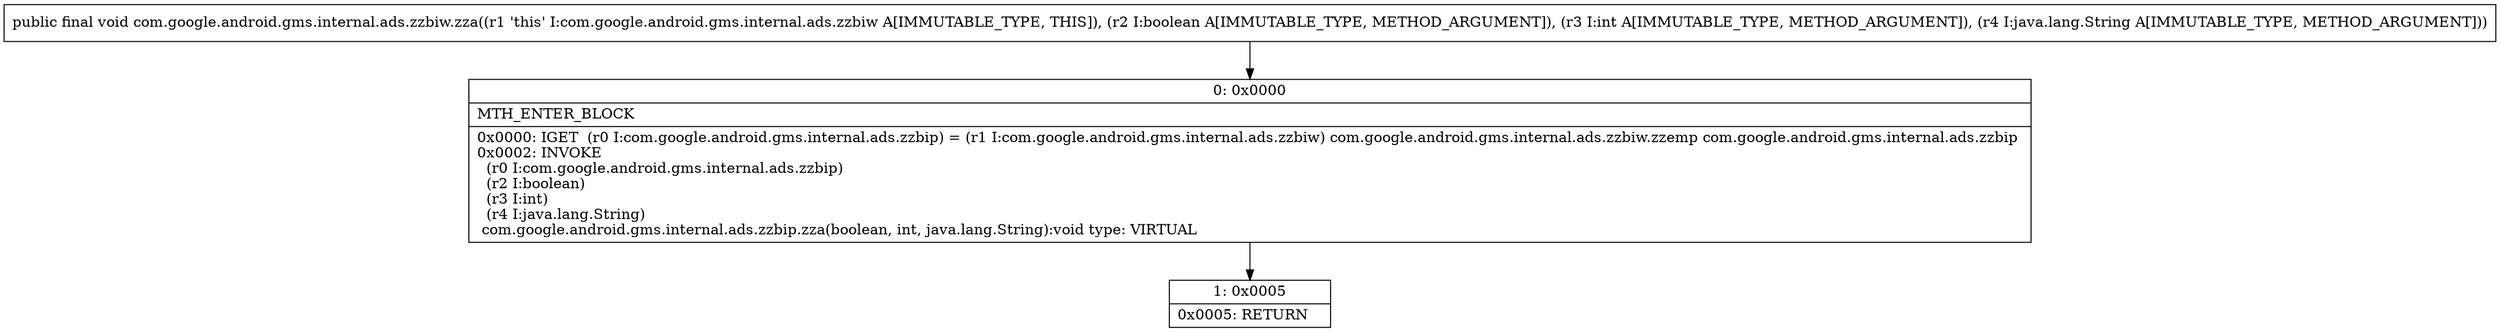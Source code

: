 digraph "CFG forcom.google.android.gms.internal.ads.zzbiw.zza(ZILjava\/lang\/String;)V" {
Node_0 [shape=record,label="{0\:\ 0x0000|MTH_ENTER_BLOCK\l|0x0000: IGET  (r0 I:com.google.android.gms.internal.ads.zzbip) = (r1 I:com.google.android.gms.internal.ads.zzbiw) com.google.android.gms.internal.ads.zzbiw.zzemp com.google.android.gms.internal.ads.zzbip \l0x0002: INVOKE  \l  (r0 I:com.google.android.gms.internal.ads.zzbip)\l  (r2 I:boolean)\l  (r3 I:int)\l  (r4 I:java.lang.String)\l com.google.android.gms.internal.ads.zzbip.zza(boolean, int, java.lang.String):void type: VIRTUAL \l}"];
Node_1 [shape=record,label="{1\:\ 0x0005|0x0005: RETURN   \l}"];
MethodNode[shape=record,label="{public final void com.google.android.gms.internal.ads.zzbiw.zza((r1 'this' I:com.google.android.gms.internal.ads.zzbiw A[IMMUTABLE_TYPE, THIS]), (r2 I:boolean A[IMMUTABLE_TYPE, METHOD_ARGUMENT]), (r3 I:int A[IMMUTABLE_TYPE, METHOD_ARGUMENT]), (r4 I:java.lang.String A[IMMUTABLE_TYPE, METHOD_ARGUMENT])) }"];
MethodNode -> Node_0;
Node_0 -> Node_1;
}

